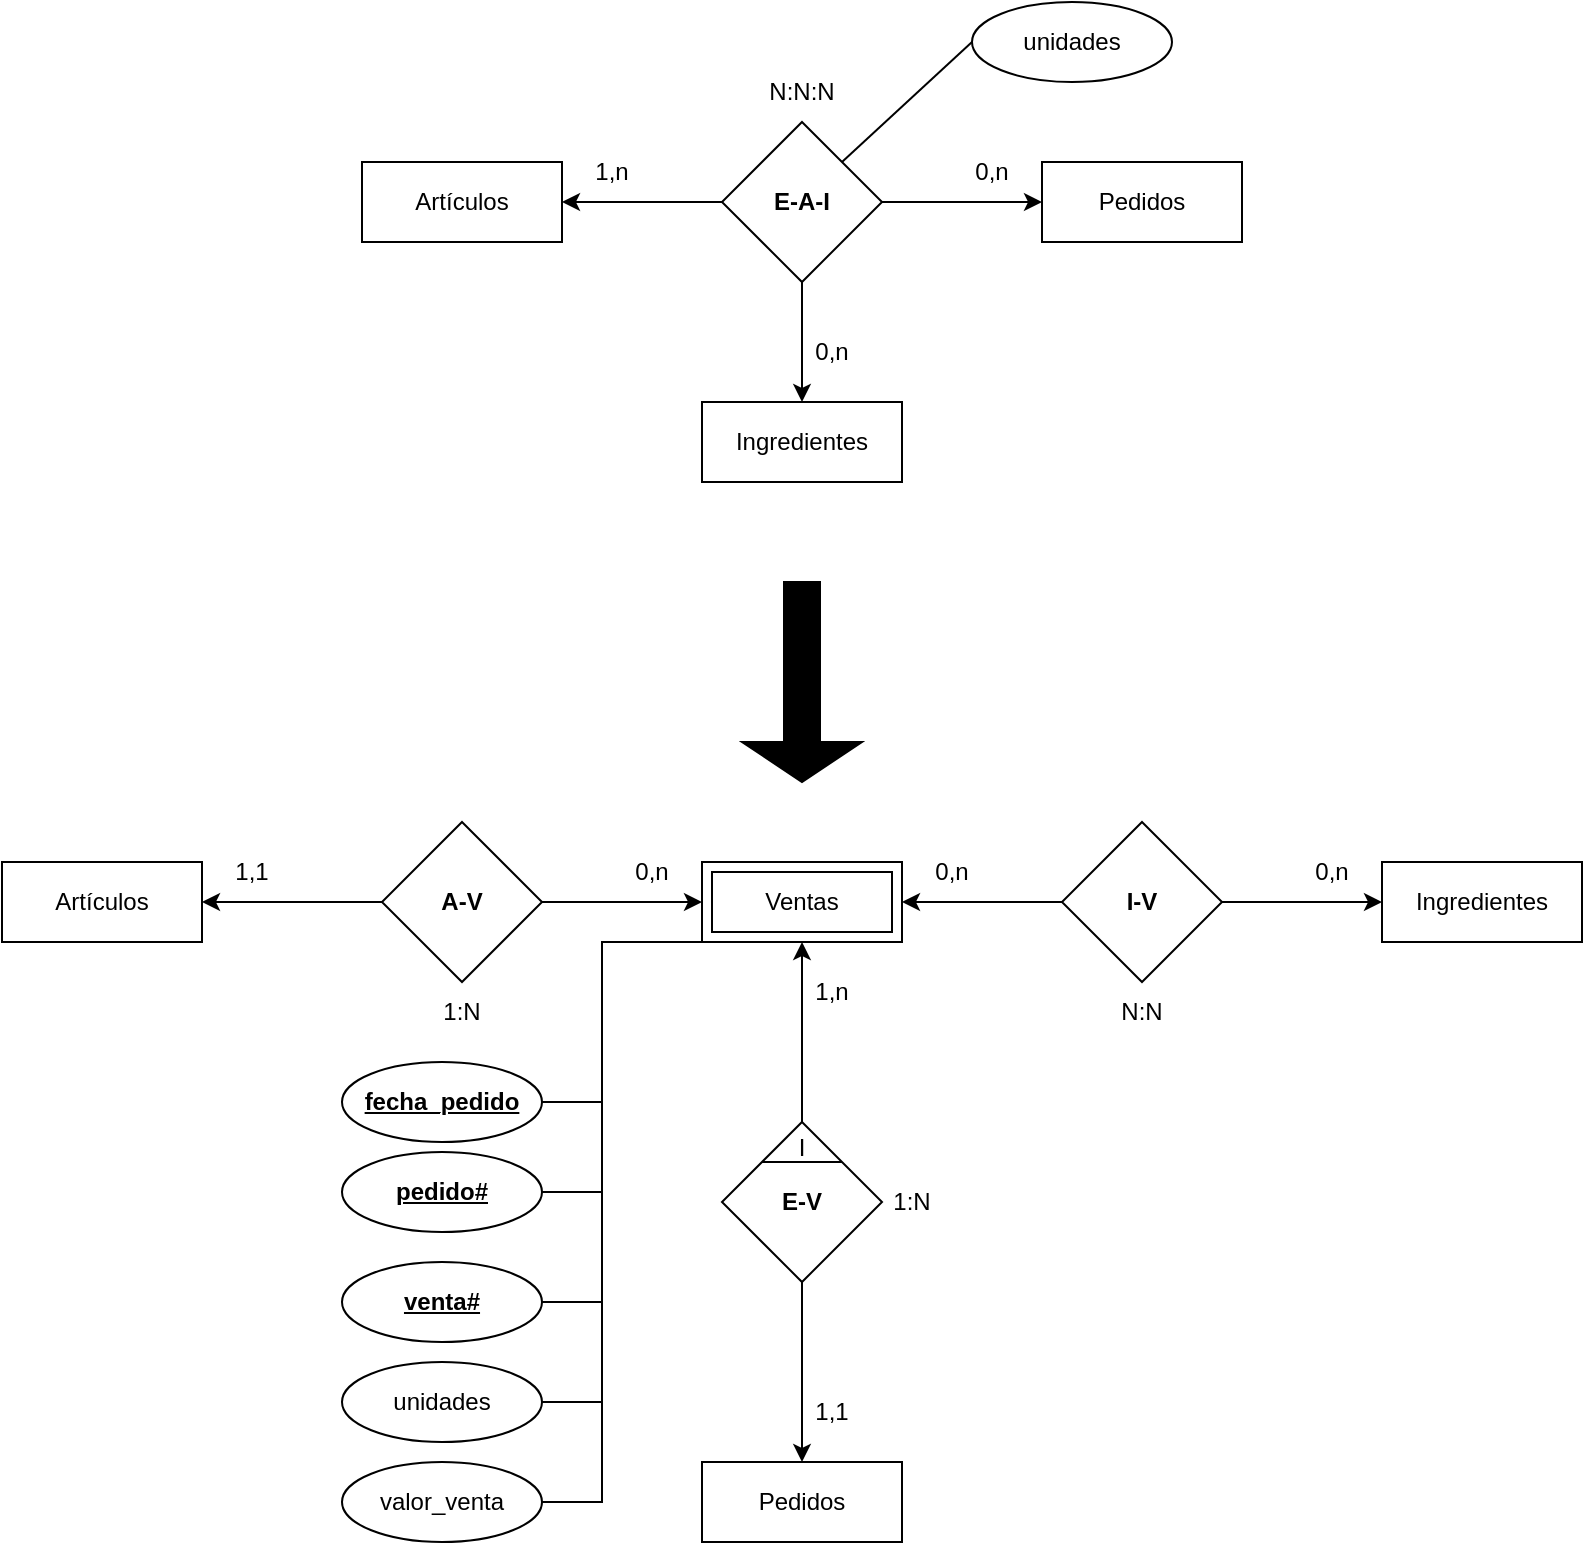 <mxfile version="24.7.17">
  <diagram name="Page-1" id="iui6J8lZSDx-FPKmXQ_p">
    <mxGraphModel dx="1161" dy="629" grid="1" gridSize="10" guides="1" tooltips="1" connect="1" arrows="1" fold="1" page="1" pageScale="1" pageWidth="1200" pageHeight="1200" math="0" shadow="0">
      <root>
        <mxCell id="0" />
        <mxCell id="1" parent="0" />
        <mxCell id="ylqDBzfYfdz9K3D1WMCK-1" value="Artículos" style="whiteSpace=wrap;html=1;align=center;" vertex="1" parent="1">
          <mxGeometry x="360" y="240" width="100" height="40" as="geometry" />
        </mxCell>
        <mxCell id="ylqDBzfYfdz9K3D1WMCK-2" value="Pedidos" style="whiteSpace=wrap;html=1;align=center;" vertex="1" parent="1">
          <mxGeometry x="700" y="240" width="100" height="40" as="geometry" />
        </mxCell>
        <mxCell id="ylqDBzfYfdz9K3D1WMCK-3" value="Ingredientes" style="whiteSpace=wrap;html=1;align=center;" vertex="1" parent="1">
          <mxGeometry x="530" y="360" width="100" height="40" as="geometry" />
        </mxCell>
        <mxCell id="ylqDBzfYfdz9K3D1WMCK-5" style="edgeStyle=orthogonalEdgeStyle;rounded=0;orthogonalLoop=1;jettySize=auto;html=1;exitX=0;exitY=0.5;exitDx=0;exitDy=0;entryX=1;entryY=0.5;entryDx=0;entryDy=0;" edge="1" parent="1" source="ylqDBzfYfdz9K3D1WMCK-4" target="ylqDBzfYfdz9K3D1WMCK-1">
          <mxGeometry relative="1" as="geometry" />
        </mxCell>
        <mxCell id="ylqDBzfYfdz9K3D1WMCK-6" style="edgeStyle=orthogonalEdgeStyle;rounded=0;orthogonalLoop=1;jettySize=auto;html=1;exitX=0.5;exitY=1;exitDx=0;exitDy=0;entryX=0.5;entryY=0;entryDx=0;entryDy=0;" edge="1" parent="1" source="ylqDBzfYfdz9K3D1WMCK-4" target="ylqDBzfYfdz9K3D1WMCK-3">
          <mxGeometry relative="1" as="geometry" />
        </mxCell>
        <mxCell id="ylqDBzfYfdz9K3D1WMCK-7" style="edgeStyle=orthogonalEdgeStyle;rounded=0;orthogonalLoop=1;jettySize=auto;html=1;exitX=1;exitY=0.5;exitDx=0;exitDy=0;entryX=0;entryY=0.5;entryDx=0;entryDy=0;" edge="1" parent="1" source="ylqDBzfYfdz9K3D1WMCK-4" target="ylqDBzfYfdz9K3D1WMCK-2">
          <mxGeometry relative="1" as="geometry" />
        </mxCell>
        <mxCell id="ylqDBzfYfdz9K3D1WMCK-31" style="rounded=0;orthogonalLoop=1;jettySize=auto;html=1;exitX=1;exitY=0;exitDx=0;exitDy=0;entryX=0;entryY=0.5;entryDx=0;entryDy=0;endArrow=none;endFill=0;" edge="1" parent="1" source="ylqDBzfYfdz9K3D1WMCK-4" target="ylqDBzfYfdz9K3D1WMCK-30">
          <mxGeometry relative="1" as="geometry" />
        </mxCell>
        <mxCell id="ylqDBzfYfdz9K3D1WMCK-4" value="E-A-I" style="rhombus;whiteSpace=wrap;html=1;fontStyle=1" vertex="1" parent="1">
          <mxGeometry x="540" y="220" width="80" height="80" as="geometry" />
        </mxCell>
        <mxCell id="ylqDBzfYfdz9K3D1WMCK-8" value="N:N:N" style="text;html=1;align=center;verticalAlign=middle;whiteSpace=wrap;rounded=0;" vertex="1" parent="1">
          <mxGeometry x="565" y="190" width="30" height="30" as="geometry" />
        </mxCell>
        <mxCell id="ylqDBzfYfdz9K3D1WMCK-38" style="edgeStyle=orthogonalEdgeStyle;rounded=0;orthogonalLoop=1;jettySize=auto;html=1;exitX=0;exitY=1;exitDx=0;exitDy=0;entryX=1;entryY=0.5;entryDx=0;entryDy=0;endArrow=none;endFill=0;" edge="1" parent="1" source="ylqDBzfYfdz9K3D1WMCK-9" target="ylqDBzfYfdz9K3D1WMCK-32">
          <mxGeometry relative="1" as="geometry">
            <Array as="points">
              <mxPoint x="480" y="630" />
              <mxPoint x="480" y="710" />
            </Array>
          </mxGeometry>
        </mxCell>
        <mxCell id="ylqDBzfYfdz9K3D1WMCK-39" style="edgeStyle=orthogonalEdgeStyle;rounded=0;orthogonalLoop=1;jettySize=auto;html=1;exitX=0;exitY=1;exitDx=0;exitDy=0;entryX=1;entryY=0.5;entryDx=0;entryDy=0;endArrow=none;endFill=0;" edge="1" parent="1" source="ylqDBzfYfdz9K3D1WMCK-9" target="ylqDBzfYfdz9K3D1WMCK-33">
          <mxGeometry relative="1" as="geometry">
            <Array as="points">
              <mxPoint x="480" y="630" />
              <mxPoint x="480" y="755" />
            </Array>
          </mxGeometry>
        </mxCell>
        <mxCell id="ylqDBzfYfdz9K3D1WMCK-40" style="edgeStyle=orthogonalEdgeStyle;rounded=0;orthogonalLoop=1;jettySize=auto;html=1;exitX=0;exitY=1;exitDx=0;exitDy=0;entryX=1;entryY=0.5;entryDx=0;entryDy=0;endArrow=none;endFill=0;" edge="1" parent="1" source="ylqDBzfYfdz9K3D1WMCK-9" target="ylqDBzfYfdz9K3D1WMCK-34">
          <mxGeometry relative="1" as="geometry">
            <Array as="points">
              <mxPoint x="480" y="630" />
              <mxPoint x="480" y="810" />
            </Array>
          </mxGeometry>
        </mxCell>
        <mxCell id="ylqDBzfYfdz9K3D1WMCK-41" style="edgeStyle=orthogonalEdgeStyle;rounded=0;orthogonalLoop=1;jettySize=auto;html=1;exitX=0;exitY=1;exitDx=0;exitDy=0;entryX=1;entryY=0.5;entryDx=0;entryDy=0;endArrow=none;endFill=0;" edge="1" parent="1" source="ylqDBzfYfdz9K3D1WMCK-9" target="ylqDBzfYfdz9K3D1WMCK-35">
          <mxGeometry relative="1" as="geometry">
            <Array as="points">
              <mxPoint x="480" y="630" />
              <mxPoint x="480" y="860" />
            </Array>
          </mxGeometry>
        </mxCell>
        <mxCell id="ylqDBzfYfdz9K3D1WMCK-42" style="edgeStyle=orthogonalEdgeStyle;rounded=0;orthogonalLoop=1;jettySize=auto;html=1;exitX=0;exitY=1;exitDx=0;exitDy=0;entryX=1;entryY=0.5;entryDx=0;entryDy=0;endArrow=none;endFill=0;" edge="1" parent="1" source="ylqDBzfYfdz9K3D1WMCK-9" target="ylqDBzfYfdz9K3D1WMCK-36">
          <mxGeometry relative="1" as="geometry">
            <Array as="points">
              <mxPoint x="480" y="630" />
              <mxPoint x="480" y="910" />
            </Array>
          </mxGeometry>
        </mxCell>
        <mxCell id="ylqDBzfYfdz9K3D1WMCK-9" value="Ventas" style="shape=ext;margin=3;double=1;whiteSpace=wrap;html=1;align=center;" vertex="1" parent="1">
          <mxGeometry x="530" y="590" width="100" height="40" as="geometry" />
        </mxCell>
        <mxCell id="ylqDBzfYfdz9K3D1WMCK-10" value="Artículos" style="whiteSpace=wrap;html=1;align=center;" vertex="1" parent="1">
          <mxGeometry x="180" y="590" width="100" height="40" as="geometry" />
        </mxCell>
        <mxCell id="ylqDBzfYfdz9K3D1WMCK-12" style="edgeStyle=orthogonalEdgeStyle;rounded=0;orthogonalLoop=1;jettySize=auto;html=1;exitX=0;exitY=0.5;exitDx=0;exitDy=0;entryX=1;entryY=0.5;entryDx=0;entryDy=0;" edge="1" parent="1" source="ylqDBzfYfdz9K3D1WMCK-11" target="ylqDBzfYfdz9K3D1WMCK-10">
          <mxGeometry relative="1" as="geometry" />
        </mxCell>
        <mxCell id="ylqDBzfYfdz9K3D1WMCK-13" style="edgeStyle=orthogonalEdgeStyle;rounded=0;orthogonalLoop=1;jettySize=auto;html=1;exitX=1;exitY=0.5;exitDx=0;exitDy=0;entryX=0;entryY=0.5;entryDx=0;entryDy=0;" edge="1" parent="1" source="ylqDBzfYfdz9K3D1WMCK-11" target="ylqDBzfYfdz9K3D1WMCK-9">
          <mxGeometry relative="1" as="geometry" />
        </mxCell>
        <mxCell id="ylqDBzfYfdz9K3D1WMCK-11" value="A-V" style="rhombus;whiteSpace=wrap;html=1;fontStyle=1" vertex="1" parent="1">
          <mxGeometry x="370" y="570" width="80" height="80" as="geometry" />
        </mxCell>
        <mxCell id="ylqDBzfYfdz9K3D1WMCK-15" style="edgeStyle=orthogonalEdgeStyle;rounded=0;orthogonalLoop=1;jettySize=auto;html=1;exitX=0;exitY=0.5;exitDx=0;exitDy=0;entryX=1;entryY=0.5;entryDx=0;entryDy=0;" edge="1" parent="1" source="ylqDBzfYfdz9K3D1WMCK-14" target="ylqDBzfYfdz9K3D1WMCK-9">
          <mxGeometry relative="1" as="geometry" />
        </mxCell>
        <mxCell id="ylqDBzfYfdz9K3D1WMCK-18" style="edgeStyle=orthogonalEdgeStyle;rounded=0;orthogonalLoop=1;jettySize=auto;html=1;exitX=1;exitY=0.5;exitDx=0;exitDy=0;entryX=0;entryY=0.5;entryDx=0;entryDy=0;" edge="1" parent="1" source="ylqDBzfYfdz9K3D1WMCK-14" target="ylqDBzfYfdz9K3D1WMCK-17">
          <mxGeometry relative="1" as="geometry" />
        </mxCell>
        <mxCell id="ylqDBzfYfdz9K3D1WMCK-14" value="I-V" style="rhombus;whiteSpace=wrap;html=1;fontStyle=1" vertex="1" parent="1">
          <mxGeometry x="710" y="570" width="80" height="80" as="geometry" />
        </mxCell>
        <mxCell id="ylqDBzfYfdz9K3D1WMCK-17" value="Ingredientes" style="whiteSpace=wrap;html=1;align=center;" vertex="1" parent="1">
          <mxGeometry x="870" y="590" width="100" height="40" as="geometry" />
        </mxCell>
        <mxCell id="ylqDBzfYfdz9K3D1WMCK-19" value="Pedidos" style="whiteSpace=wrap;html=1;align=center;" vertex="1" parent="1">
          <mxGeometry x="530" y="890" width="100" height="40" as="geometry" />
        </mxCell>
        <mxCell id="ylqDBzfYfdz9K3D1WMCK-20" value="" style="group" vertex="1" connectable="0" parent="1">
          <mxGeometry x="540" y="720" width="80" height="80" as="geometry" />
        </mxCell>
        <mxCell id="ylqDBzfYfdz9K3D1WMCK-21" value="&lt;b&gt;E-V&lt;/b&gt;" style="shape=rhombus;perimeter=rhombusPerimeter;whiteSpace=wrap;html=1;align=center;" vertex="1" parent="ylqDBzfYfdz9K3D1WMCK-20">
          <mxGeometry width="80" height="80" as="geometry" />
        </mxCell>
        <mxCell id="ylqDBzfYfdz9K3D1WMCK-22" value="" style="endArrow=none;html=1;rounded=0;exitX=0;exitY=0;exitDx=0;exitDy=0;entryX=1;entryY=0;entryDx=0;entryDy=0;" edge="1" parent="ylqDBzfYfdz9K3D1WMCK-20" source="ylqDBzfYfdz9K3D1WMCK-21" target="ylqDBzfYfdz9K3D1WMCK-21">
          <mxGeometry width="50" height="50" relative="1" as="geometry">
            <mxPoint x="-50" y="130" as="sourcePoint" />
            <mxPoint y="80" as="targetPoint" />
          </mxGeometry>
        </mxCell>
        <mxCell id="ylqDBzfYfdz9K3D1WMCK-23" value="I" style="text;html=1;align=center;verticalAlign=middle;whiteSpace=wrap;rounded=0;" vertex="1" parent="ylqDBzfYfdz9K3D1WMCK-20">
          <mxGeometry x="30" y="8" width="20" height="10" as="geometry" />
        </mxCell>
        <mxCell id="ylqDBzfYfdz9K3D1WMCK-24" style="edgeStyle=orthogonalEdgeStyle;rounded=0;orthogonalLoop=1;jettySize=auto;html=1;exitX=0.5;exitY=1;exitDx=0;exitDy=0;entryX=0.5;entryY=0;entryDx=0;entryDy=0;" edge="1" parent="1" source="ylqDBzfYfdz9K3D1WMCK-21" target="ylqDBzfYfdz9K3D1WMCK-19">
          <mxGeometry relative="1" as="geometry" />
        </mxCell>
        <mxCell id="ylqDBzfYfdz9K3D1WMCK-25" style="edgeStyle=orthogonalEdgeStyle;rounded=0;orthogonalLoop=1;jettySize=auto;html=1;exitX=0.5;exitY=0;exitDx=0;exitDy=0;entryX=0.5;entryY=1;entryDx=0;entryDy=0;" edge="1" parent="1" source="ylqDBzfYfdz9K3D1WMCK-21" target="ylqDBzfYfdz9K3D1WMCK-9">
          <mxGeometry relative="1" as="geometry" />
        </mxCell>
        <mxCell id="ylqDBzfYfdz9K3D1WMCK-26" value="" style="shape=singleArrow;direction=south;whiteSpace=wrap;html=1;fillColor=#000000;" vertex="1" parent="1">
          <mxGeometry x="550" y="450" width="60" height="100" as="geometry" />
        </mxCell>
        <mxCell id="ylqDBzfYfdz9K3D1WMCK-27" value="1:N" style="text;html=1;align=center;verticalAlign=middle;whiteSpace=wrap;rounded=0;" vertex="1" parent="1">
          <mxGeometry x="395" y="650" width="30" height="30" as="geometry" />
        </mxCell>
        <mxCell id="ylqDBzfYfdz9K3D1WMCK-28" value="N:N" style="text;html=1;align=center;verticalAlign=middle;whiteSpace=wrap;rounded=0;" vertex="1" parent="1">
          <mxGeometry x="735" y="650" width="30" height="30" as="geometry" />
        </mxCell>
        <mxCell id="ylqDBzfYfdz9K3D1WMCK-29" value="1:N" style="text;html=1;align=center;verticalAlign=middle;whiteSpace=wrap;rounded=0;" vertex="1" parent="1">
          <mxGeometry x="620" y="745" width="30" height="30" as="geometry" />
        </mxCell>
        <mxCell id="ylqDBzfYfdz9K3D1WMCK-30" value="unidades" style="ellipse;whiteSpace=wrap;html=1;align=center;" vertex="1" parent="1">
          <mxGeometry x="665" y="160" width="100" height="40" as="geometry" />
        </mxCell>
        <mxCell id="ylqDBzfYfdz9K3D1WMCK-32" value="fecha_pedido" style="ellipse;whiteSpace=wrap;html=1;align=center;fontStyle=5;" vertex="1" parent="1">
          <mxGeometry x="350" y="690" width="100" height="40" as="geometry" />
        </mxCell>
        <mxCell id="ylqDBzfYfdz9K3D1WMCK-33" value="pedido#" style="ellipse;whiteSpace=wrap;html=1;align=center;fontStyle=5;" vertex="1" parent="1">
          <mxGeometry x="350" y="735" width="100" height="40" as="geometry" />
        </mxCell>
        <mxCell id="ylqDBzfYfdz9K3D1WMCK-34" value="venta#" style="ellipse;whiteSpace=wrap;html=1;align=center;fontStyle=5;" vertex="1" parent="1">
          <mxGeometry x="350" y="790" width="100" height="40" as="geometry" />
        </mxCell>
        <mxCell id="ylqDBzfYfdz9K3D1WMCK-35" value="unidades" style="ellipse;whiteSpace=wrap;html=1;align=center;" vertex="1" parent="1">
          <mxGeometry x="350" y="840" width="100" height="40" as="geometry" />
        </mxCell>
        <mxCell id="ylqDBzfYfdz9K3D1WMCK-36" value="valor_venta" style="ellipse;whiteSpace=wrap;html=1;align=center;" vertex="1" parent="1">
          <mxGeometry x="350" y="890" width="100" height="40" as="geometry" />
        </mxCell>
        <mxCell id="ylqDBzfYfdz9K3D1WMCK-44" value="1,1" style="text;html=1;align=center;verticalAlign=middle;whiteSpace=wrap;rounded=0;" vertex="1" parent="1">
          <mxGeometry x="290" y="580" width="30" height="30" as="geometry" />
        </mxCell>
        <mxCell id="ylqDBzfYfdz9K3D1WMCK-45" value="0,n" style="text;html=1;align=center;verticalAlign=middle;whiteSpace=wrap;rounded=0;" vertex="1" parent="1">
          <mxGeometry x="490" y="580" width="30" height="30" as="geometry" />
        </mxCell>
        <mxCell id="ylqDBzfYfdz9K3D1WMCK-46" value="0,n" style="text;html=1;align=center;verticalAlign=middle;whiteSpace=wrap;rounded=0;" vertex="1" parent="1">
          <mxGeometry x="640" y="580" width="30" height="30" as="geometry" />
        </mxCell>
        <mxCell id="ylqDBzfYfdz9K3D1WMCK-47" value="0,n" style="text;html=1;align=center;verticalAlign=middle;whiteSpace=wrap;rounded=0;" vertex="1" parent="1">
          <mxGeometry x="830" y="580" width="30" height="30" as="geometry" />
        </mxCell>
        <mxCell id="ylqDBzfYfdz9K3D1WMCK-48" value="1,1" style="text;html=1;align=center;verticalAlign=middle;whiteSpace=wrap;rounded=0;" vertex="1" parent="1">
          <mxGeometry x="580" y="850" width="30" height="30" as="geometry" />
        </mxCell>
        <mxCell id="ylqDBzfYfdz9K3D1WMCK-49" value="1,n" style="text;html=1;align=center;verticalAlign=middle;whiteSpace=wrap;rounded=0;" vertex="1" parent="1">
          <mxGeometry x="580" y="640" width="30" height="30" as="geometry" />
        </mxCell>
        <mxCell id="ylqDBzfYfdz9K3D1WMCK-50" value="0,n" style="text;html=1;align=center;verticalAlign=middle;whiteSpace=wrap;rounded=0;" vertex="1" parent="1">
          <mxGeometry x="580" y="320" width="30" height="30" as="geometry" />
        </mxCell>
        <mxCell id="ylqDBzfYfdz9K3D1WMCK-51" value="1,n" style="text;html=1;align=center;verticalAlign=middle;whiteSpace=wrap;rounded=0;" vertex="1" parent="1">
          <mxGeometry x="470" y="230" width="30" height="30" as="geometry" />
        </mxCell>
        <mxCell id="ylqDBzfYfdz9K3D1WMCK-52" value="0,n" style="text;html=1;align=center;verticalAlign=middle;whiteSpace=wrap;rounded=0;" vertex="1" parent="1">
          <mxGeometry x="660" y="230" width="30" height="30" as="geometry" />
        </mxCell>
      </root>
    </mxGraphModel>
  </diagram>
</mxfile>
